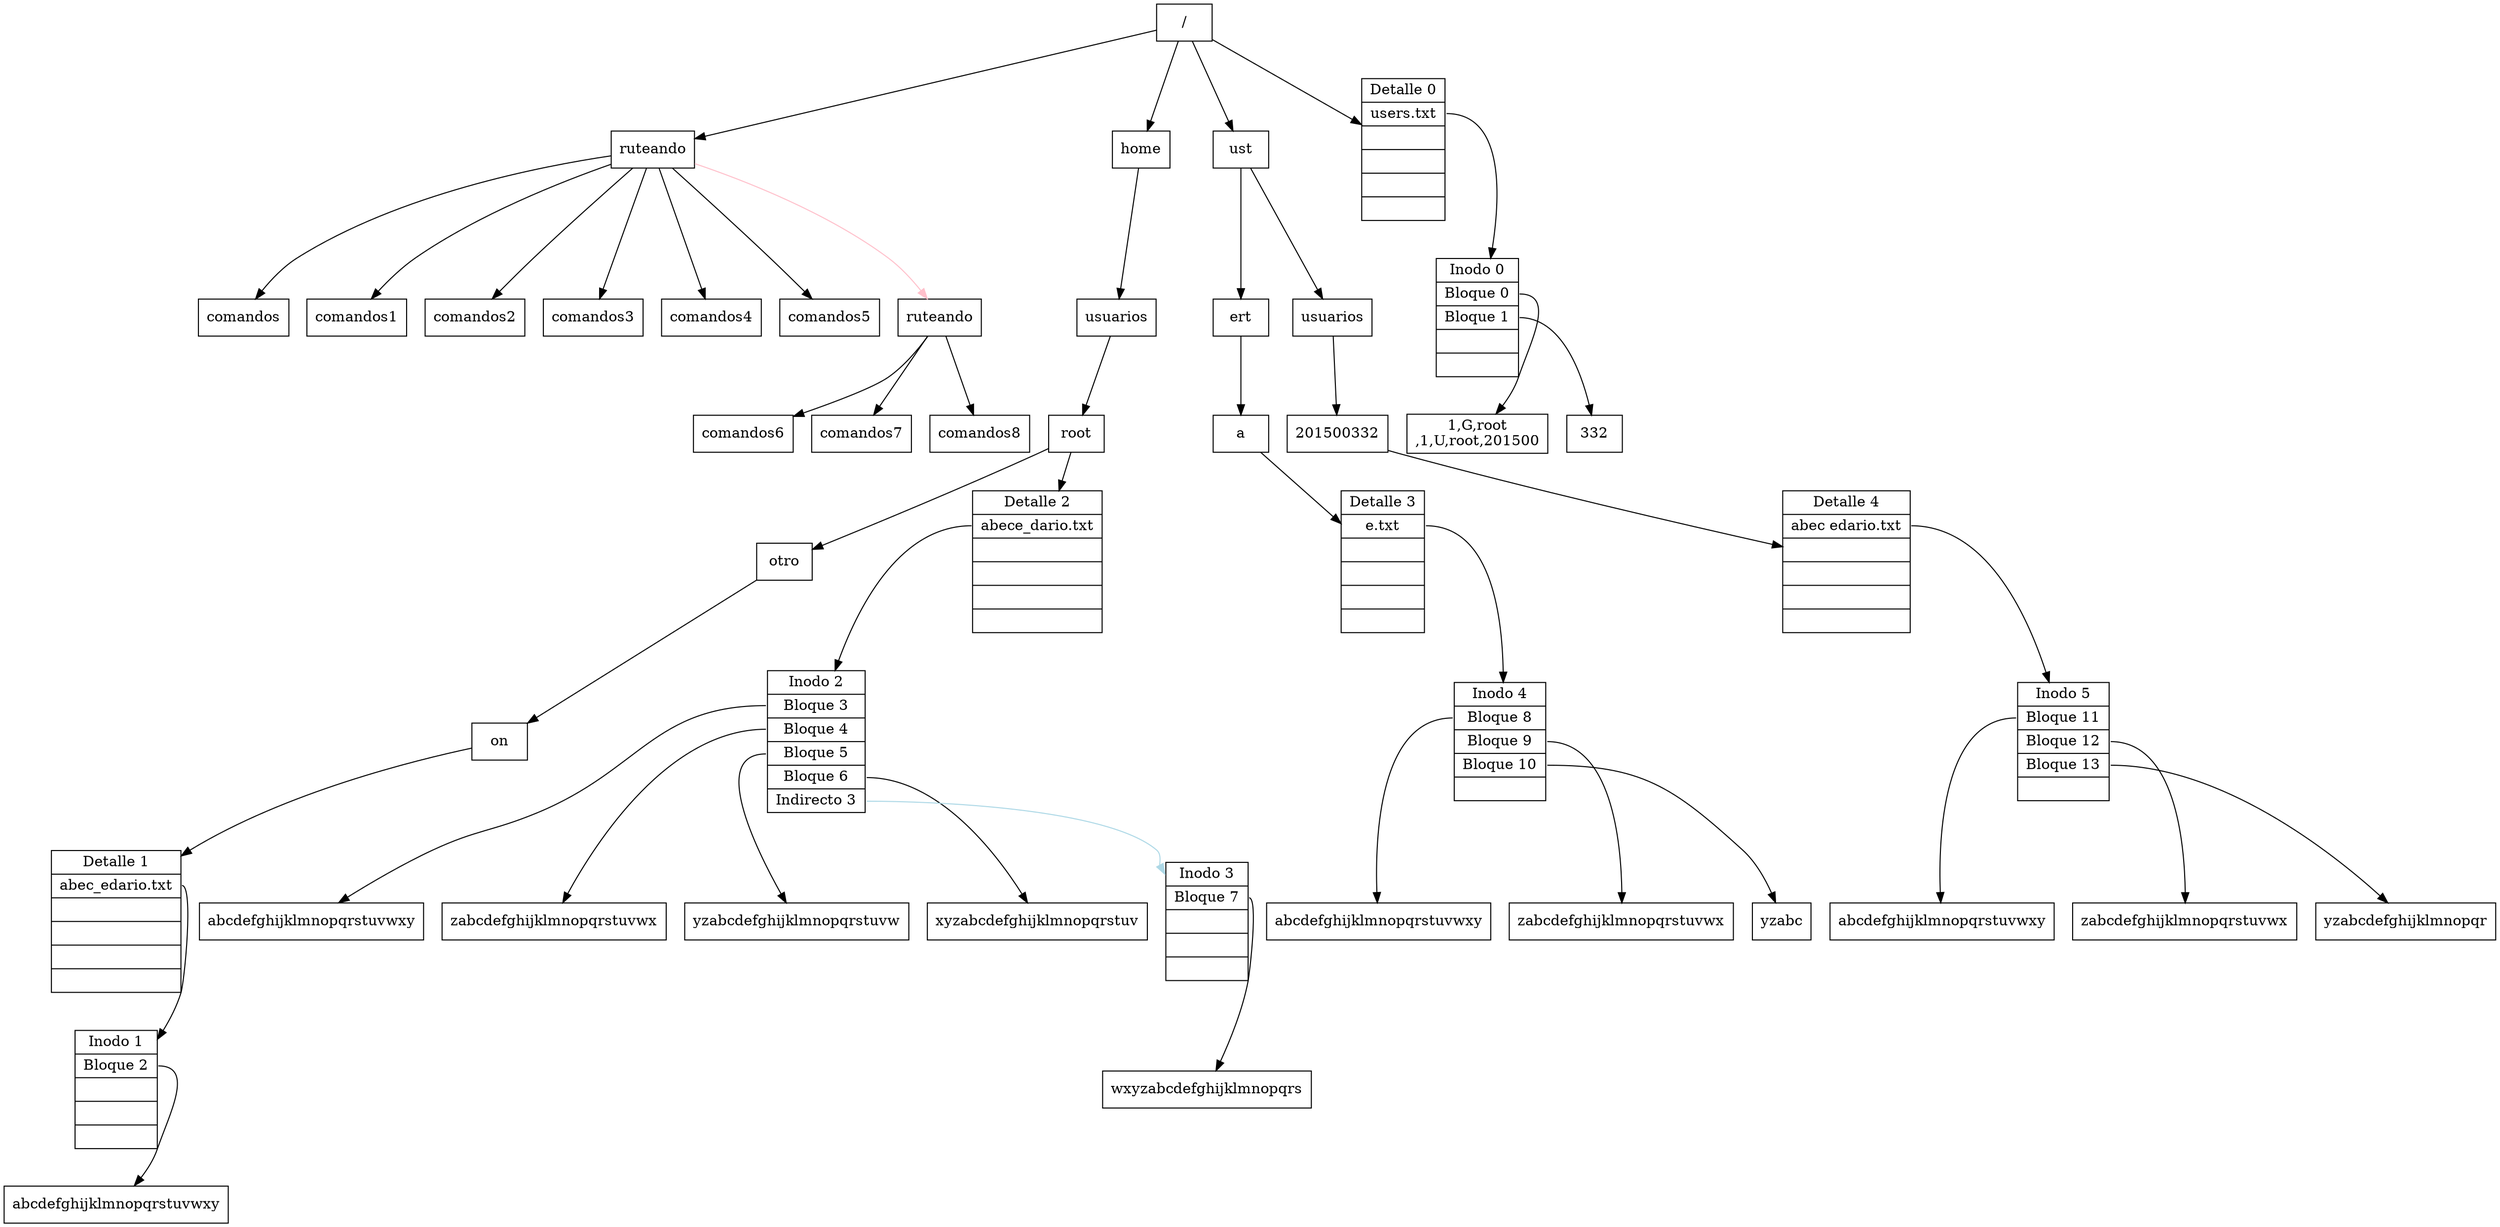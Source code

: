 digraph g{
carpeta0 [shape = box label="/"];
carpeta0 -> carpeta1;
carpeta0 -> carpeta12;
carpeta0 -> carpeta17;
carpeta0 -> detalle0;
detalle0 [shape = record label = "{Detalle 0 | <archdet00> users.txt |  |  |  | }"];
detalle0:archdet00 -> inodo0;
inodo0 [shape = record label = "{<ind0>Inodo 0 |  <inbb0>Bloque 0 |  <inbb1>Bloque 1 |  | }"];
bb0 [ shape = box label = "1,G,root
,1,U,root,201500"];
inodo0:inbb0 -> bb0;
bb1 [ shape = box label = "332
"];
inodo0:inbb1 -> bb1;
carpeta1 [shape = box label="ruteando"];
carpeta1 -> carpeta2;
carpeta1 -> carpeta3;
carpeta1 -> carpeta4;
carpeta1 -> carpeta5;
carpeta1 -> carpeta6;
carpeta1 -> carpeta7;
carpeta1 -> carpeta8 [color=pink];
carpeta2 [shape = box label="comandos"];
carpeta3 [shape = box label="comandos1"];
carpeta4 [shape = box label="comandos2"];
carpeta5 [shape = box label="comandos3"];
carpeta6 [shape = box label="comandos4"];
carpeta7 [shape = box label="comandos5"];
carpeta8 [shape = box label="ruteando"];
carpeta8 -> carpeta9;
carpeta8 -> carpeta10;
carpeta8 -> carpeta11;
carpeta9 [shape = box label="comandos6"];
carpeta10 [shape = box label="comandos7"];
carpeta11 [shape = box label="comandos8"];
carpeta12 [shape = box label="home"];
carpeta12 -> carpeta13;
carpeta13 [shape = box label="usuarios"];
carpeta13 -> carpeta14;
carpeta14 [shape = box label="root"];
carpeta14 -> carpeta15;
carpeta14 -> detalle2;
detalle2 [shape = record label = "{Detalle 2 | <archdet20> abece_dario.txt |  |  |  | }"];
detalle2:archdet20 -> inodo2;
inodo2 [shape = record label = "{<ind2>Inodo 2 |  <inbb3>Bloque 3 |  <inbb4>Bloque 4 |  <inbb5>Bloque 5 |  <inbb6>Bloque 6 | <indirecto3>Indirecto 3}"];
bb3 [ shape = box label = "abcdefghijklmnopqrstuvwxy"];
inodo2:inbb3 -> bb3;
bb4 [ shape = box label = "zabcdefghijklmnopqrstuvwx"];
inodo2:inbb4 -> bb4;
bb5 [ shape = box label = "yzabcdefghijklmnopqrstuvw"];
inodo2:inbb5 -> bb5;
bb6 [ shape = box label = "xyzabcdefghijklmnopqrstuv"];
inodo2:inbb6 -> bb6;
inodo2:indirecto3 -> inodo3:ind3 [color=lightblue];
inodo3 [shape = record label = "{<ind3>Inodo 3 |  <inbb7>Bloque 7 |  |  | }"];
bb7 [ shape = box label = "wxyzabcdefghijklmnopqrs"];
inodo3:inbb7 -> bb7;
carpeta15 [shape = box label="otro"];
carpeta15 -> carpeta16;
carpeta16 [shape = box label="on"];
carpeta16 -> detalle1;
detalle1 [shape = record label = "{Detalle 1 | <archdet10> abec_edario.txt |  |  |  | }"];
detalle1:archdet10 -> inodo1;
inodo1 [shape = record label = "{<ind1>Inodo 1 |  <inbb2>Bloque 2 |  |  | }"];
bb2 [ shape = box label = "abcdefghijklmnopqrstuvwxy"];
inodo1:inbb2 -> bb2;
carpeta17 [shape = box label="ust"];
carpeta17 -> carpeta18;
carpeta17 -> carpeta20;
carpeta18 [shape = box label="ert"];
carpeta18 -> carpeta19;
carpeta19 [shape = box label="a"];
carpeta19 -> detalle3;
detalle3 [shape = record label = "{Detalle 3 | <archdet30> e.txt |  |  |  | }"];
detalle3:archdet30 -> inodo4;
inodo4 [shape = record label = "{<ind4>Inodo 4 |  <inbb8>Bloque 8 |  <inbb9>Bloque 9 |  <inbb10>Bloque 10 | }"];
bb8 [ shape = box label = "abcdefghijklmnopqrstuvwxy"];
inodo4:inbb8 -> bb8;
bb9 [ shape = box label = "zabcdefghijklmnopqrstuvwx"];
inodo4:inbb9 -> bb9;
bb10 [ shape = box label = "yzabc"];
inodo4:inbb10 -> bb10;
carpeta20 [shape = box label="usuarios"];
carpeta20 -> carpeta21;
carpeta21 [shape = box label="201500332"];
carpeta21 -> detalle4;
detalle4 [shape = record label = "{Detalle 4 | <archdet40> abec edario.txt |  |  |  | }"];
detalle4:archdet40 -> inodo5;
inodo5 [shape = record label = "{<ind5>Inodo 5 |  <inbb11>Bloque 11 |  <inbb12>Bloque 12 |  <inbb13>Bloque 13 | }"];
bb11 [ shape = box label = "abcdefghijklmnopqrstuvwxy"];
inodo5:inbb11 -> bb11;
bb12 [ shape = box label = "zabcdefghijklmnopqrstuvwx"];
inodo5:inbb12 -> bb12;
bb13 [ shape = box label = "yzabcdefghijklmnopqr"];
inodo5:inbb13 -> bb13;
}